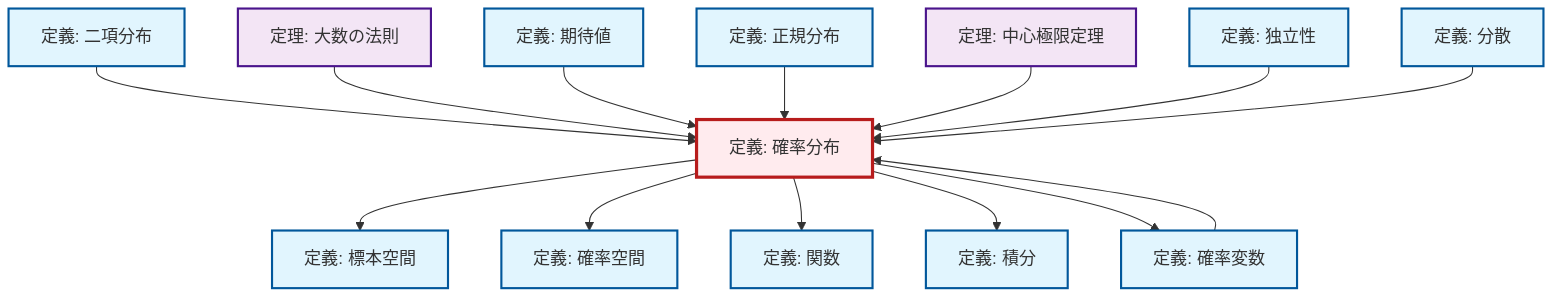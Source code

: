 graph TD
    classDef definition fill:#e1f5fe,stroke:#01579b,stroke-width:2px
    classDef theorem fill:#f3e5f5,stroke:#4a148c,stroke-width:2px
    classDef axiom fill:#fff3e0,stroke:#e65100,stroke-width:2px
    classDef example fill:#e8f5e9,stroke:#1b5e20,stroke-width:2px
    classDef current fill:#ffebee,stroke:#b71c1c,stroke-width:3px
    thm-central-limit["定理: 中心極限定理"]:::theorem
    def-function["定義: 関数"]:::definition
    def-integral["定義: 積分"]:::definition
    def-sample-space["定義: 標本空間"]:::definition
    thm-law-of-large-numbers["定理: 大数の法則"]:::theorem
    def-probability-space["定義: 確率空間"]:::definition
    def-probability-distribution["定義: 確率分布"]:::definition
    def-expectation["定義: 期待値"]:::definition
    def-independence["定義: 独立性"]:::definition
    def-normal-distribution["定義: 正規分布"]:::definition
    def-variance["定義: 分散"]:::definition
    def-binomial-distribution["定義: 二項分布"]:::definition
    def-random-variable["定義: 確率変数"]:::definition
    def-binomial-distribution --> def-probability-distribution
    thm-law-of-large-numbers --> def-probability-distribution
    def-probability-distribution --> def-sample-space
    def-expectation --> def-probability-distribution
    def-probability-distribution --> def-probability-space
    def-probability-distribution --> def-function
    def-normal-distribution --> def-probability-distribution
    def-probability-distribution --> def-integral
    thm-central-limit --> def-probability-distribution
    def-independence --> def-probability-distribution
    def-variance --> def-probability-distribution
    def-random-variable --> def-probability-distribution
    def-probability-distribution --> def-random-variable
    class def-probability-distribution current